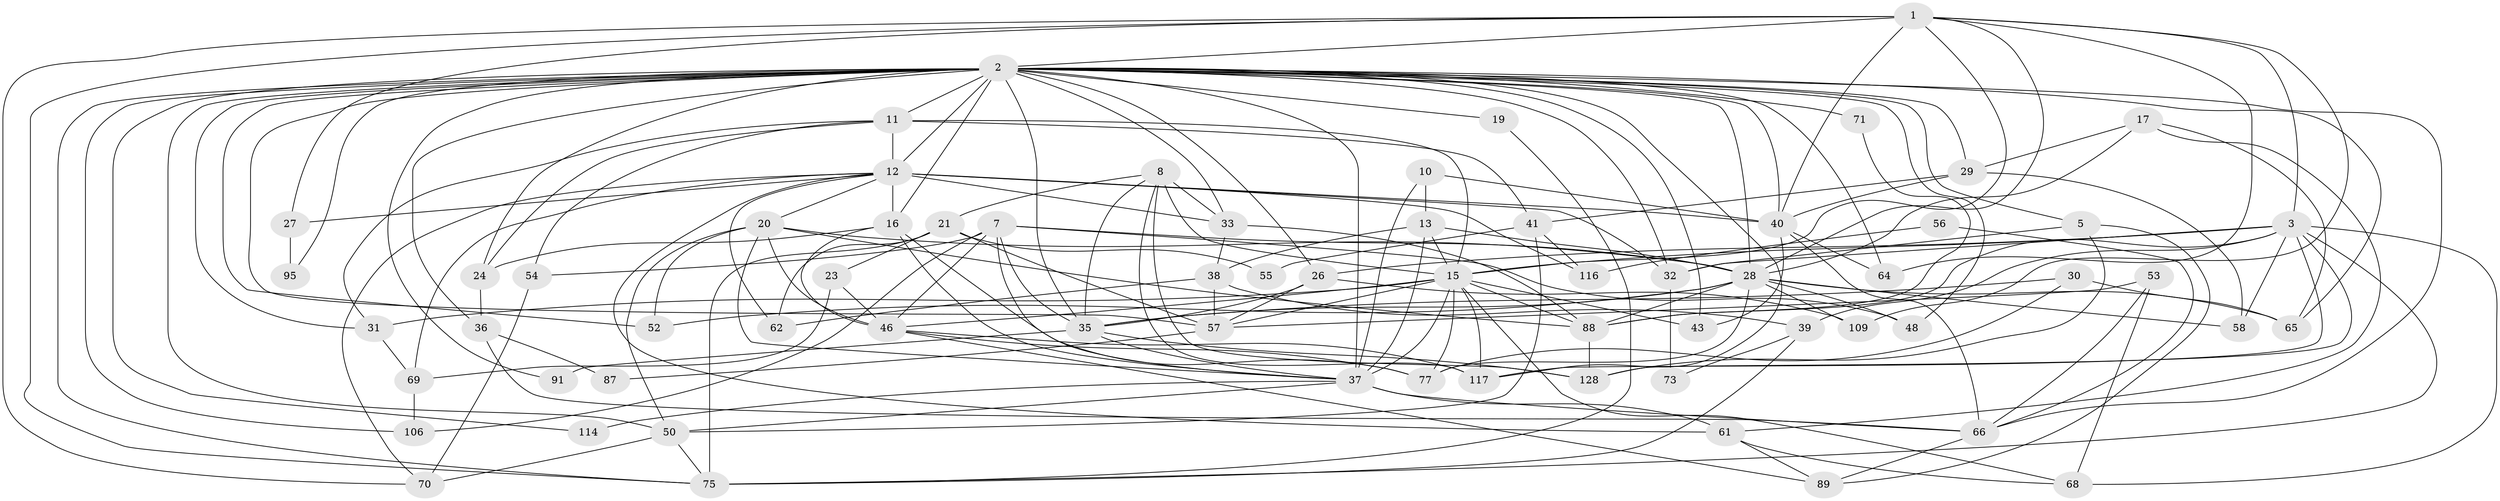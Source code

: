 // original degree distribution, {5: 0.20149253731343283, 6: 0.09701492537313433, 4: 0.2462686567164179, 3: 0.30597014925373134, 8: 0.022388059701492536, 2: 0.11194029850746269, 7: 0.014925373134328358}
// Generated by graph-tools (version 1.1) at 2025/15/03/09/25 04:15:14]
// undirected, 67 vertices, 183 edges
graph export_dot {
graph [start="1"]
  node [color=gray90,style=filled];
  1 [super="+92+14"];
  2 [super="+98+6+4+90+130+22"];
  3 [super="+9+101"];
  5 [super="+63"];
  7 [super="+94"];
  8 [super="+51+67"];
  10;
  11 [super="+82+118"];
  12 [super="+72+34+85"];
  13 [super="+96"];
  15 [super="+44+25"];
  16 [super="+18"];
  17 [super="+42"];
  19;
  20 [super="+45"];
  21 [super="+100"];
  23;
  24;
  26 [super="+129"];
  27;
  28 [super="+119+47+76"];
  29 [super="+115+59"];
  30;
  31;
  32;
  33 [super="+123"];
  35 [super="+107+79"];
  36 [super="+124"];
  37 [super="+80+102"];
  38 [super="+60"];
  39 [super="+83"];
  40 [super="+111"];
  41;
  43 [super="+108"];
  46 [super="+113"];
  48;
  50 [super="+97"];
  52;
  53;
  54 [super="+86"];
  55;
  56;
  57 [super="+112"];
  58;
  61;
  62;
  64;
  65;
  66 [super="+120"];
  68;
  69;
  70;
  71;
  73;
  75 [super="+81"];
  77;
  87;
  88 [super="+110"];
  89;
  91;
  95;
  106;
  109;
  114;
  116;
  117;
  128;
  1 -- 75;
  1 -- 64;
  1 -- 70;
  1 -- 27;
  1 -- 28;
  1 -- 109;
  1 -- 3;
  1 -- 40;
  1 -- 2;
  1 -- 15;
  2 -- 32;
  2 -- 65;
  2 -- 64;
  2 -- 71;
  2 -- 48 [weight=2];
  2 -- 26;
  2 -- 52;
  2 -- 106;
  2 -- 91 [weight=2];
  2 -- 117;
  2 -- 57 [weight=2];
  2 -- 66;
  2 -- 36;
  2 -- 11;
  2 -- 50 [weight=2];
  2 -- 35;
  2 -- 19;
  2 -- 75;
  2 -- 37;
  2 -- 5;
  2 -- 40;
  2 -- 43;
  2 -- 12 [weight=2];
  2 -- 16 [weight=2];
  2 -- 114;
  2 -- 24;
  2 -- 28;
  2 -- 95;
  2 -- 31;
  2 -- 33;
  2 -- 29;
  3 -- 26 [weight=2];
  3 -- 58;
  3 -- 117;
  3 -- 128;
  3 -- 32;
  3 -- 39 [weight=2];
  3 -- 88;
  3 -- 68;
  3 -- 75;
  3 -- 15;
  5 -- 89;
  5 -- 128;
  5 -- 32;
  7 -- 106;
  7 -- 28;
  7 -- 35;
  7 -- 37;
  7 -- 48;
  7 -- 54;
  7 -- 46;
  8 -- 128;
  8 -- 21;
  8 -- 117;
  8 -- 15 [weight=2];
  8 -- 35;
  8 -- 33;
  10 -- 40;
  10 -- 13;
  10 -- 37;
  11 -- 31;
  11 -- 54;
  11 -- 41;
  11 -- 24;
  11 -- 15;
  11 -- 12;
  12 -- 61;
  12 -- 16 [weight=2];
  12 -- 116;
  12 -- 27;
  12 -- 69;
  12 -- 62;
  12 -- 32;
  12 -- 70;
  12 -- 20;
  12 -- 40;
  12 -- 33;
  13 -- 38;
  13 -- 28;
  13 -- 15;
  13 -- 37;
  15 -- 46;
  15 -- 68;
  15 -- 43;
  15 -- 77;
  15 -- 117;
  15 -- 88;
  15 -- 57;
  15 -- 31;
  15 -- 37 [weight=2];
  16 -- 24;
  16 -- 37;
  16 -- 77;
  16 -- 46;
  17 -- 65;
  17 -- 61;
  17 -- 28;
  17 -- 29;
  19 -- 75;
  20 -- 52;
  20 -- 88;
  20 -- 46;
  20 -- 50;
  20 -- 37;
  20 -- 28;
  21 -- 55;
  21 -- 62;
  21 -- 75;
  21 -- 57 [weight=2];
  21 -- 23;
  23 -- 69;
  23 -- 46;
  24 -- 36;
  26 -- 109;
  26 -- 57;
  26 -- 35;
  27 -- 95;
  28 -- 48;
  28 -- 88;
  28 -- 65;
  28 -- 35;
  28 -- 109 [weight=2];
  28 -- 58;
  28 -- 77;
  28 -- 52;
  29 -- 41;
  29 -- 40;
  29 -- 58;
  30 -- 65;
  30 -- 77;
  30 -- 35;
  31 -- 69;
  32 -- 73;
  33 -- 88;
  33 -- 38 [weight=2];
  35 -- 128;
  35 -- 91;
  35 -- 37;
  36 -- 87;
  36 -- 66;
  37 -- 61;
  37 -- 66;
  37 -- 50;
  37 -- 114;
  38 -- 57;
  38 -- 62;
  38 -- 39;
  39 -- 73;
  39 -- 75;
  40 -- 64;
  40 -- 66;
  40 -- 43;
  41 -- 50;
  41 -- 55;
  41 -- 116;
  46 -- 117;
  46 -- 77;
  46 -- 89;
  50 -- 70;
  50 -- 75;
  53 -- 68;
  53 -- 57;
  53 -- 66;
  54 -- 70;
  56 -- 66;
  56 -- 116;
  57 -- 87;
  61 -- 89;
  61 -- 68;
  66 -- 89;
  69 -- 106;
  71 -- 88;
  88 -- 128;
}
